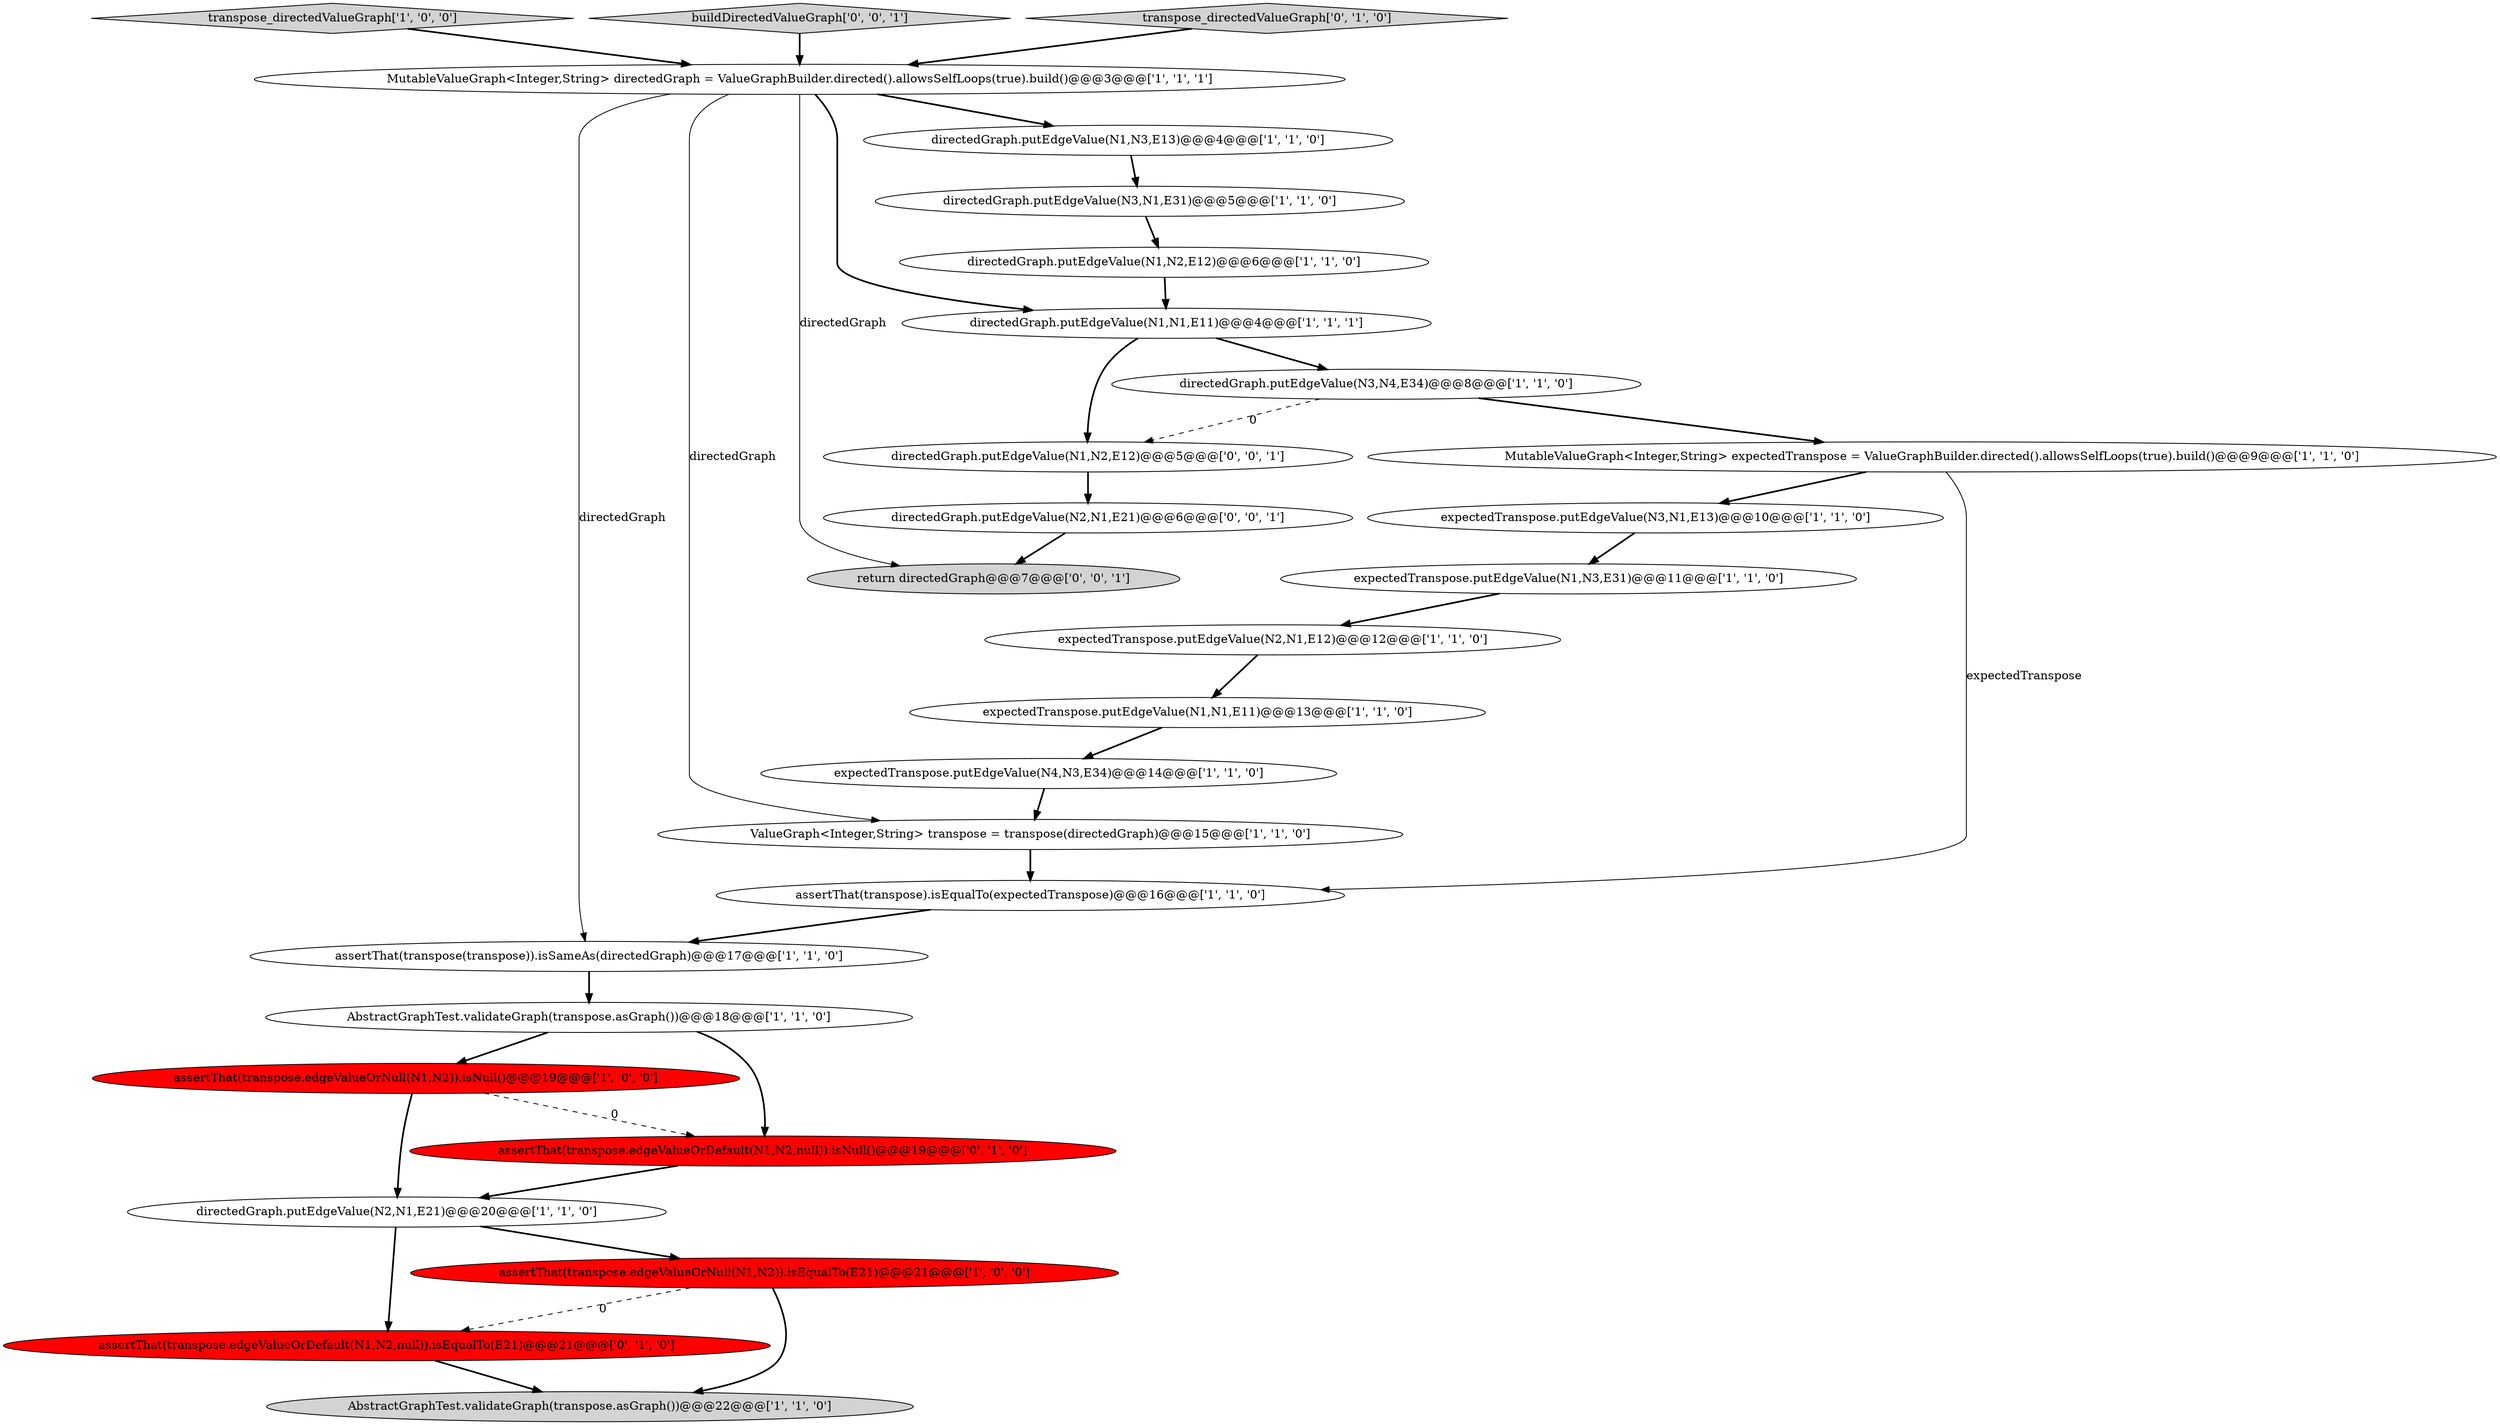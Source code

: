 digraph {
1 [style = filled, label = "AbstractGraphTest.validateGraph(transpose.asGraph())@@@18@@@['1', '1', '0']", fillcolor = white, shape = ellipse image = "AAA0AAABBB1BBB"];
17 [style = filled, label = "expectedTranspose.putEdgeValue(N4,N3,E34)@@@14@@@['1', '1', '0']", fillcolor = white, shape = ellipse image = "AAA0AAABBB1BBB"];
26 [style = filled, label = "return directedGraph@@@7@@@['0', '0', '1']", fillcolor = lightgray, shape = ellipse image = "AAA0AAABBB3BBB"];
4 [style = filled, label = "expectedTranspose.putEdgeValue(N1,N3,E31)@@@11@@@['1', '1', '0']", fillcolor = white, shape = ellipse image = "AAA0AAABBB1BBB"];
9 [style = filled, label = "transpose_directedValueGraph['1', '0', '0']", fillcolor = lightgray, shape = diamond image = "AAA0AAABBB1BBB"];
22 [style = filled, label = "assertThat(transpose.edgeValueOrDefault(N1,N2,null)).isEqualTo(E21)@@@21@@@['0', '1', '0']", fillcolor = red, shape = ellipse image = "AAA1AAABBB2BBB"];
13 [style = filled, label = "directedGraph.putEdgeValue(N3,N1,E31)@@@5@@@['1', '1', '0']", fillcolor = white, shape = ellipse image = "AAA0AAABBB1BBB"];
12 [style = filled, label = "MutableValueGraph<Integer,String> directedGraph = ValueGraphBuilder.directed().allowsSelfLoops(true).build()@@@3@@@['1', '1', '1']", fillcolor = white, shape = ellipse image = "AAA0AAABBB1BBB"];
15 [style = filled, label = "expectedTranspose.putEdgeValue(N2,N1,E12)@@@12@@@['1', '1', '0']", fillcolor = white, shape = ellipse image = "AAA0AAABBB1BBB"];
2 [style = filled, label = "directedGraph.putEdgeValue(N2,N1,E21)@@@20@@@['1', '1', '0']", fillcolor = white, shape = ellipse image = "AAA0AAABBB1BBB"];
7 [style = filled, label = "directedGraph.putEdgeValue(N3,N4,E34)@@@8@@@['1', '1', '0']", fillcolor = white, shape = ellipse image = "AAA0AAABBB1BBB"];
27 [style = filled, label = "buildDirectedValueGraph['0', '0', '1']", fillcolor = lightgray, shape = diamond image = "AAA0AAABBB3BBB"];
16 [style = filled, label = "expectedTranspose.putEdgeValue(N1,N1,E11)@@@13@@@['1', '1', '0']", fillcolor = white, shape = ellipse image = "AAA0AAABBB1BBB"];
23 [style = filled, label = "transpose_directedValueGraph['0', '1', '0']", fillcolor = lightgray, shape = diamond image = "AAA0AAABBB2BBB"];
11 [style = filled, label = "assertThat(transpose).isEqualTo(expectedTranspose)@@@16@@@['1', '1', '0']", fillcolor = white, shape = ellipse image = "AAA0AAABBB1BBB"];
14 [style = filled, label = "assertThat(transpose.edgeValueOrNull(N1,N2)).isNull()@@@19@@@['1', '0', '0']", fillcolor = red, shape = ellipse image = "AAA1AAABBB1BBB"];
0 [style = filled, label = "AbstractGraphTest.validateGraph(transpose.asGraph())@@@22@@@['1', '1', '0']", fillcolor = lightgray, shape = ellipse image = "AAA0AAABBB1BBB"];
8 [style = filled, label = "assertThat(transpose(transpose)).isSameAs(directedGraph)@@@17@@@['1', '1', '0']", fillcolor = white, shape = ellipse image = "AAA0AAABBB1BBB"];
24 [style = filled, label = "directedGraph.putEdgeValue(N1,N2,E12)@@@5@@@['0', '0', '1']", fillcolor = white, shape = ellipse image = "AAA0AAABBB3BBB"];
20 [style = filled, label = "directedGraph.putEdgeValue(N1,N2,E12)@@@6@@@['1', '1', '0']", fillcolor = white, shape = ellipse image = "AAA0AAABBB1BBB"];
18 [style = filled, label = "assertThat(transpose.edgeValueOrNull(N1,N2)).isEqualTo(E21)@@@21@@@['1', '0', '0']", fillcolor = red, shape = ellipse image = "AAA1AAABBB1BBB"];
19 [style = filled, label = "directedGraph.putEdgeValue(N1,N1,E11)@@@4@@@['1', '1', '1']", fillcolor = white, shape = ellipse image = "AAA0AAABBB1BBB"];
3 [style = filled, label = "MutableValueGraph<Integer,String> expectedTranspose = ValueGraphBuilder.directed().allowsSelfLoops(true).build()@@@9@@@['1', '1', '0']", fillcolor = white, shape = ellipse image = "AAA0AAABBB1BBB"];
25 [style = filled, label = "directedGraph.putEdgeValue(N2,N1,E21)@@@6@@@['0', '0', '1']", fillcolor = white, shape = ellipse image = "AAA0AAABBB3BBB"];
21 [style = filled, label = "assertThat(transpose.edgeValueOrDefault(N1,N2,null)).isNull()@@@19@@@['0', '1', '0']", fillcolor = red, shape = ellipse image = "AAA1AAABBB2BBB"];
6 [style = filled, label = "directedGraph.putEdgeValue(N1,N3,E13)@@@4@@@['1', '1', '0']", fillcolor = white, shape = ellipse image = "AAA0AAABBB1BBB"];
5 [style = filled, label = "ValueGraph<Integer,String> transpose = transpose(directedGraph)@@@15@@@['1', '1', '0']", fillcolor = white, shape = ellipse image = "AAA0AAABBB1BBB"];
10 [style = filled, label = "expectedTranspose.putEdgeValue(N3,N1,E13)@@@10@@@['1', '1', '0']", fillcolor = white, shape = ellipse image = "AAA0AAABBB1BBB"];
17->5 [style = bold, label=""];
12->5 [style = solid, label="directedGraph"];
27->12 [style = bold, label=""];
12->26 [style = solid, label="directedGraph"];
18->22 [style = dashed, label="0"];
4->15 [style = bold, label=""];
2->18 [style = bold, label=""];
16->17 [style = bold, label=""];
15->16 [style = bold, label=""];
12->6 [style = bold, label=""];
7->3 [style = bold, label=""];
21->2 [style = bold, label=""];
19->24 [style = bold, label=""];
8->1 [style = bold, label=""];
3->10 [style = bold, label=""];
22->0 [style = bold, label=""];
3->11 [style = solid, label="expectedTranspose"];
7->24 [style = dashed, label="0"];
1->21 [style = bold, label=""];
24->25 [style = bold, label=""];
12->8 [style = solid, label="directedGraph"];
6->13 [style = bold, label=""];
25->26 [style = bold, label=""];
10->4 [style = bold, label=""];
11->8 [style = bold, label=""];
14->21 [style = dashed, label="0"];
1->14 [style = bold, label=""];
5->11 [style = bold, label=""];
14->2 [style = bold, label=""];
9->12 [style = bold, label=""];
23->12 [style = bold, label=""];
2->22 [style = bold, label=""];
20->19 [style = bold, label=""];
12->19 [style = bold, label=""];
19->7 [style = bold, label=""];
18->0 [style = bold, label=""];
13->20 [style = bold, label=""];
}

